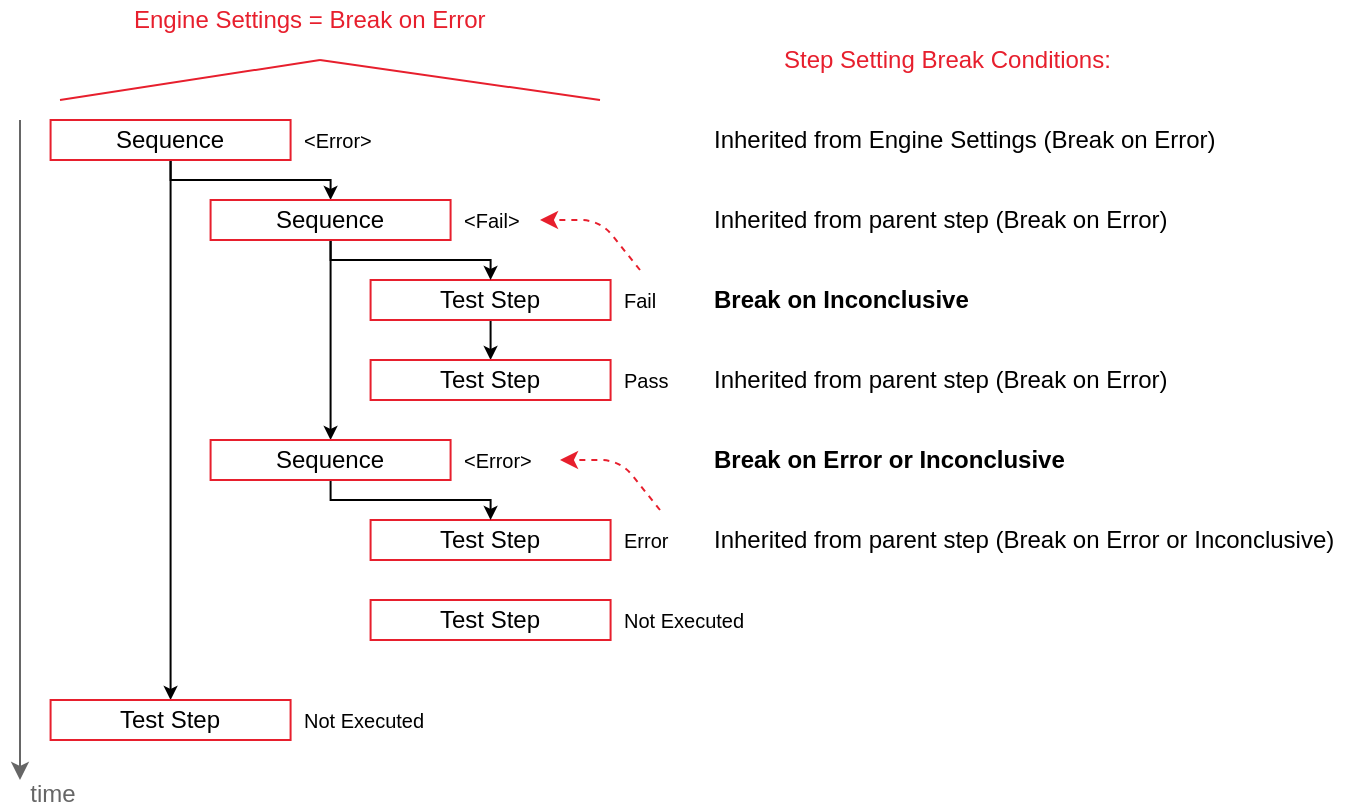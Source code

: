 <mxfile version="12.8.8" type="device"><diagram id="__BssJPlB_pRFNjgobM9" name="Page-1"><mxGraphModel dx="829" dy="711" grid="1" gridSize="10" guides="1" tooltips="1" connect="1" arrows="1" fold="1" page="1" pageScale="1" pageWidth="850" pageHeight="1100" math="0" shadow="0"><root><mxCell id="0"/><mxCell id="1" parent="0"/><mxCell id="Y8yQdWYvFPNHc9YTD06X-33" style="edgeStyle=orthogonalEdgeStyle;rounded=0;orthogonalLoop=1;jettySize=auto;html=1;exitX=0.5;exitY=1;exitDx=0;exitDy=0;entryX=0.5;entryY=0;entryDx=0;entryDy=0;endSize=4;" parent="1" source="Y8yQdWYvFPNHc9YTD06X-1" target="Y8yQdWYvFPNHc9YTD06X-5" edge="1"><mxGeometry relative="1" as="geometry"><Array as="points"><mxPoint x="225.29" y="190"/><mxPoint x="305.29" y="190"/></Array></mxGeometry></mxCell><mxCell id="Y8yQdWYvFPNHc9YTD06X-34" value="&lt;font style=&quot;font-size: 10px&quot;&gt;&amp;lt;Error&amp;gt;&lt;/font&gt;" style="text;html=1;align=left;verticalAlign=middle;resizable=0;points=[];labelBackgroundColor=#ffffff;fontSize=10;" parent="Y8yQdWYvFPNHc9YTD06X-33" vertex="1" connectable="0"><mxGeometry x="-0.213" y="2" relative="1" as="geometry"><mxPoint x="35.5" y="-18" as="offset"/></mxGeometry></mxCell><mxCell id="Y8yQdWYvFPNHc9YTD06X-81" style="edgeStyle=orthogonalEdgeStyle;rounded=0;orthogonalLoop=1;jettySize=auto;html=1;exitX=0.5;exitY=1;exitDx=0;exitDy=0;entryX=0.5;entryY=0;entryDx=0;entryDy=0;endSize=4;strokeColor=#000000;fontSize=10;fontColor=#000000;align=left;" parent="1" source="Y8yQdWYvFPNHc9YTD06X-1" target="Y8yQdWYvFPNHc9YTD06X-79" edge="1"><mxGeometry relative="1" as="geometry"/></mxCell><mxCell id="Y8yQdWYvFPNHc9YTD06X-1" value="Sequence" style="rounded=0;whiteSpace=wrap;html=1;align=center;strokeColor=#E71F2D;" parent="1" vertex="1"><mxGeometry x="165.29" y="160.0" width="120" height="20" as="geometry"/></mxCell><mxCell id="Y8yQdWYvFPNHc9YTD06X-2" value="" style="endArrow=classic;html=1;strokeColor=#666666;" parent="1" edge="1"><mxGeometry width="50" height="50" relative="1" as="geometry"><mxPoint x="150.0" y="160" as="sourcePoint"/><mxPoint x="150" y="490" as="targetPoint"/></mxGeometry></mxCell><mxCell id="Y8yQdWYvFPNHc9YTD06X-3" value="&lt;font color=&quot;#666666&quot;&gt;time&lt;/font&gt;" style="text;html=1;align=center;verticalAlign=middle;resizable=0;points=[];labelBackgroundColor=#ffffff;" parent="Y8yQdWYvFPNHc9YTD06X-2" vertex="1" connectable="0"><mxGeometry x="0.465" y="-2" relative="1" as="geometry"><mxPoint x="17.29" y="95.52" as="offset"/></mxGeometry></mxCell><mxCell id="Y8yQdWYvFPNHc9YTD06X-49" value="" style="edgeStyle=orthogonalEdgeStyle;rounded=0;orthogonalLoop=1;jettySize=auto;html=1;exitX=0.5;exitY=1;exitDx=0;exitDy=0;entryX=0.5;entryY=0;entryDx=0;entryDy=0;endSize=4;fontSize=10;align=left;" parent="1" source="Y8yQdWYvFPNHc9YTD06X-4" target="Y8yQdWYvFPNHc9YTD06X-6" edge="1"><mxGeometry x="-1" y="65" relative="1" as="geometry"><mxPoint y="-10" as="offset"/></mxGeometry></mxCell><mxCell id="Y8yQdWYvFPNHc9YTD06X-4" value="Test Step" style="rounded=0;whiteSpace=wrap;html=1;align=center;strokeColor=#E71F2D;" parent="1" vertex="1"><mxGeometry x="325.29" y="240.0" width="120" height="20" as="geometry"/></mxCell><mxCell id="Y8yQdWYvFPNHc9YTD06X-40" value="&amp;lt;Fail&amp;gt;" style="edgeStyle=orthogonalEdgeStyle;rounded=0;orthogonalLoop=1;jettySize=auto;html=1;exitX=0.5;exitY=1;exitDx=0;exitDy=0;entryX=0.5;entryY=0;entryDx=0;entryDy=0;endSize=4;fontSize=10;align=left;" parent="1" source="Y8yQdWYvFPNHc9YTD06X-5" target="Y8yQdWYvFPNHc9YTD06X-4" edge="1"><mxGeometry x="0.5" y="20" relative="1" as="geometry"><Array as="points"><mxPoint x="305.29" y="230"/><mxPoint x="385.29" y="230"/></Array><mxPoint as="offset"/></mxGeometry></mxCell><mxCell id="Y8yQdWYvFPNHc9YTD06X-58" style="edgeStyle=orthogonalEdgeStyle;rounded=0;orthogonalLoop=1;jettySize=auto;html=1;exitX=0.5;exitY=1;exitDx=0;exitDy=0;entryX=0.5;entryY=0;entryDx=0;entryDy=0;endSize=4;fontSize=10;align=left;" parent="1" source="Y8yQdWYvFPNHc9YTD06X-5" target="Y8yQdWYvFPNHc9YTD06X-8" edge="1"><mxGeometry relative="1" as="geometry"/></mxCell><mxCell id="Y8yQdWYvFPNHc9YTD06X-5" value="Sequence" style="rounded=0;whiteSpace=wrap;html=1;align=center;strokeColor=#E71F2D;" parent="1" vertex="1"><mxGeometry x="245.29" y="200.0" width="120" height="20" as="geometry"/></mxCell><mxCell id="Y8yQdWYvFPNHc9YTD06X-6" value="Test Step" style="rounded=0;whiteSpace=wrap;html=1;align=center;strokeColor=#E71F2D;" parent="1" vertex="1"><mxGeometry x="325.29" y="280.0" width="120" height="20" as="geometry"/></mxCell><mxCell id="Y8yQdWYvFPNHc9YTD06X-7" value="Test Step" style="rounded=0;whiteSpace=wrap;html=1;align=center;strokeColor=#E71F2D;" parent="1" vertex="1"><mxGeometry x="325.29" y="360.0" width="120" height="20" as="geometry"/></mxCell><mxCell id="Y8yQdWYvFPNHc9YTD06X-59" style="edgeStyle=orthogonalEdgeStyle;rounded=0;orthogonalLoop=1;jettySize=auto;html=1;exitX=0.5;exitY=1;exitDx=0;exitDy=0;entryX=0.5;entryY=0;entryDx=0;entryDy=0;endSize=4;fontSize=10;align=left;" parent="1" source="Y8yQdWYvFPNHc9YTD06X-8" target="Y8yQdWYvFPNHc9YTD06X-7" edge="1"><mxGeometry relative="1" as="geometry"><Array as="points"><mxPoint x="305.29" y="350"/><mxPoint x="385.29" y="350"/></Array></mxGeometry></mxCell><mxCell id="Y8yQdWYvFPNHc9YTD06X-61" value="&amp;lt;Error&amp;gt;" style="text;html=1;align=left;verticalAlign=middle;resizable=0;points=[];labelBackgroundColor=#ffffff;fontSize=10;" parent="Y8yQdWYvFPNHc9YTD06X-59" vertex="1" connectable="0"><mxGeometry x="0.28" y="1" relative="1" as="geometry"><mxPoint x="10.69" y="-19" as="offset"/></mxGeometry></mxCell><mxCell id="Y8yQdWYvFPNHc9YTD06X-8" value="Sequence" style="rounded=0;whiteSpace=wrap;html=1;align=center;strokeColor=#E71F2D;" parent="1" vertex="1"><mxGeometry x="245.29" y="320.0" width="120" height="20" as="geometry"/></mxCell><mxCell id="Y8yQdWYvFPNHc9YTD06X-9" value="Test Step" style="rounded=0;whiteSpace=wrap;html=1;align=center;strokeColor=#E71F2D;" parent="1" vertex="1"><mxGeometry x="325.29" y="400.0" width="120" height="20" as="geometry"/></mxCell><mxCell id="Y8yQdWYvFPNHc9YTD06X-38" value="Inherited from Engine Settings (Break on Error)&amp;nbsp;" style="text;html=1;strokeColor=none;fillColor=none;align=left;verticalAlign=middle;whiteSpace=wrap;rounded=0;dashed=1;" parent="1" vertex="1"><mxGeometry x="495.29" y="160" width="264.71" height="20" as="geometry"/></mxCell><mxCell id="Y8yQdWYvFPNHc9YTD06X-43" value="Inherited from parent step (Break on Error)" style="text;html=1;strokeColor=none;fillColor=none;align=left;verticalAlign=middle;whiteSpace=wrap;rounded=0;dashed=1;" parent="1" vertex="1"><mxGeometry x="495.29" y="200" width="250" height="20" as="geometry"/></mxCell><mxCell id="Y8yQdWYvFPNHc9YTD06X-45" value="Break on Inconclusive" style="text;html=1;strokeColor=none;fillColor=none;align=left;verticalAlign=middle;whiteSpace=wrap;rounded=0;dashed=1;fontStyle=1" parent="1" vertex="1"><mxGeometry x="495.29" y="240" width="250" height="20" as="geometry"/></mxCell><mxCell id="Y8yQdWYvFPNHc9YTD06X-51" value="Break on Error or Inconclusive" style="text;html=1;strokeColor=none;fillColor=none;align=left;verticalAlign=middle;whiteSpace=wrap;rounded=0;dashed=1;fontStyle=1" parent="1" vertex="1"><mxGeometry x="495.29" y="320" width="250" height="20" as="geometry"/></mxCell><mxCell id="Y8yQdWYvFPNHc9YTD06X-55" value="Inherited from parent step (Break on Error)" style="text;html=1;strokeColor=none;fillColor=none;align=left;verticalAlign=middle;whiteSpace=wrap;rounded=0;dashed=1;" parent="1" vertex="1"><mxGeometry x="495.29" y="280" width="250" height="20" as="geometry"/></mxCell><mxCell id="Y8yQdWYvFPNHc9YTD06X-65" value="Pass" style="text;html=1;strokeColor=none;fillColor=none;align=left;verticalAlign=middle;whiteSpace=wrap;rounded=0;dashed=1;fontSize=10;" parent="1" vertex="1"><mxGeometry x="450" y="275" width="40" height="30" as="geometry"/></mxCell><mxCell id="Y8yQdWYvFPNHc9YTD06X-67" value="Engine Settings = Break on Error" style="text;html=1;strokeColor=none;fillColor=none;align=left;verticalAlign=middle;whiteSpace=wrap;rounded=0;dashed=1;fontStyle=0;fontColor=#E71F2D;" parent="1" vertex="1"><mxGeometry x="205.29" y="100" width="200" height="20" as="geometry"/></mxCell><mxCell id="Y8yQdWYvFPNHc9YTD06X-68" value="Not Executed" style="text;html=1;strokeColor=none;fillColor=none;align=left;verticalAlign=middle;whiteSpace=wrap;rounded=0;dashed=1;fontSize=10;" parent="1" vertex="1"><mxGeometry x="450" y="395" width="64.71" height="30" as="geometry"/></mxCell><mxCell id="Y8yQdWYvFPNHc9YTD06X-69" value="Error" style="text;html=1;strokeColor=none;fillColor=none;align=left;verticalAlign=middle;whiteSpace=wrap;rounded=0;dashed=1;fontSize=10;" parent="1" vertex="1"><mxGeometry x="450.0" y="355" width="40" height="30" as="geometry"/></mxCell><mxCell id="Y8yQdWYvFPNHc9YTD06X-70" value="Inherited from parent step (Break on Error or Inconclusive)" style="text;html=1;strokeColor=none;fillColor=none;align=left;verticalAlign=middle;whiteSpace=wrap;rounded=0;dashed=1;" parent="1" vertex="1"><mxGeometry x="495.29" y="360" width="314.71" height="20" as="geometry"/></mxCell><mxCell id="Y8yQdWYvFPNHc9YTD06X-71" value="" style="endArrow=none;html=1;fontSize=10;align=left;strokeColor=#E71F2D;" parent="1" edge="1"><mxGeometry width="50" height="50" relative="1" as="geometry"><mxPoint x="170" y="150" as="sourcePoint"/><mxPoint x="300" y="130" as="targetPoint"/></mxGeometry></mxCell><mxCell id="Y8yQdWYvFPNHc9YTD06X-72" value="" style="endArrow=none;html=1;fontSize=10;align=left;strokeColor=#E71F2D;" parent="1" edge="1"><mxGeometry width="50" height="50" relative="1" as="geometry"><mxPoint x="300" y="130" as="sourcePoint"/><mxPoint x="440" y="150" as="targetPoint"/></mxGeometry></mxCell><mxCell id="Y8yQdWYvFPNHc9YTD06X-74" value="Fail" style="text;html=1;strokeColor=none;fillColor=none;align=left;verticalAlign=middle;whiteSpace=wrap;rounded=0;dashed=1;fontSize=10;" parent="1" vertex="1"><mxGeometry x="450" y="235" width="40" height="30" as="geometry"/></mxCell><mxCell id="Y8yQdWYvFPNHc9YTD06X-75" value="&lt;span style=&quot;font-weight: normal&quot;&gt;Step Setting Break Conditions:&lt;/span&gt;" style="text;html=1;strokeColor=none;fillColor=none;align=left;verticalAlign=middle;whiteSpace=wrap;rounded=0;dashed=1;fontStyle=1;fontColor=#E71F2D;" parent="1" vertex="1"><mxGeometry x="530" y="120" width="200" height="20" as="geometry"/></mxCell><mxCell id="Y8yQdWYvFPNHc9YTD06X-79" value="Test Step" style="rounded=0;whiteSpace=wrap;html=1;align=center;strokeColor=#E71F2D;" parent="1" vertex="1"><mxGeometry x="165.29" y="450.0" width="120" height="20" as="geometry"/></mxCell><mxCell id="Y8yQdWYvFPNHc9YTD06X-82" value="Not Executed" style="text;html=1;strokeColor=none;fillColor=none;align=left;verticalAlign=middle;whiteSpace=wrap;rounded=0;dashed=1;fontSize=10;" parent="1" vertex="1"><mxGeometry x="290.0" y="445" width="64.71" height="30" as="geometry"/></mxCell><mxCell id="Y8yQdWYvFPNHc9YTD06X-90" value="" style="endArrow=classic;html=1;strokeColor=#E71F2D;fontSize=10;fontColor=#000000;align=left;exitX=0.25;exitY=0;exitDx=0;exitDy=0;dashed=1;" parent="1" source="Y8yQdWYvFPNHc9YTD06X-74" edge="1"><mxGeometry width="50" height="50" relative="1" as="geometry"><mxPoint x="390" y="270" as="sourcePoint"/><mxPoint x="410" y="210" as="targetPoint"/><Array as="points"><mxPoint x="440" y="210"/></Array></mxGeometry></mxCell><mxCell id="Y8yQdWYvFPNHc9YTD06X-91" value="" style="endArrow=classic;html=1;strokeColor=#E71F2D;fontSize=10;fontColor=#000000;align=left;exitX=0.25;exitY=0;exitDx=0;exitDy=0;dashed=1;" parent="1" edge="1"><mxGeometry width="50" height="50" relative="1" as="geometry"><mxPoint x="470" y="355" as="sourcePoint"/><mxPoint x="420" y="330" as="targetPoint"/><Array as="points"><mxPoint x="450" y="330"/></Array></mxGeometry></mxCell><mxCell id="tE1J51MkyNlZF9DBe0uw-1" value="" style="rounded=0;whiteSpace=wrap;html=1;strokeColor=none;fillColor=none;" vertex="1" parent="1"><mxGeometry x="140.29" y="340" width="679.71" height="40" as="geometry"/></mxCell></root></mxGraphModel></diagram></mxfile>